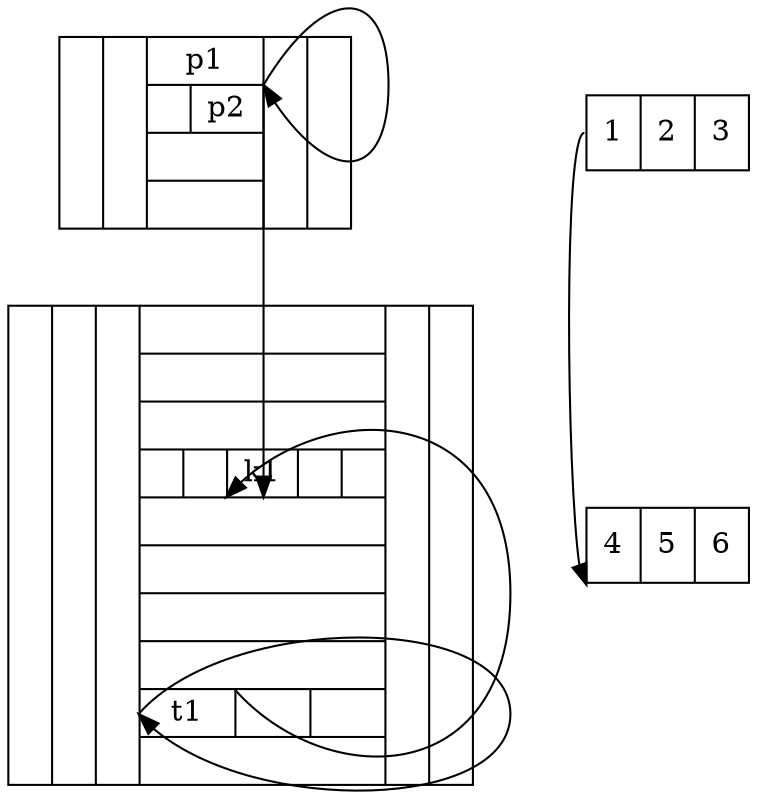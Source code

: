 digraph G {
node[shape=record]
a[label="||{<p1>p1|{|<p2>p2}||}||"]

a:p1:se->b:k1:s

b[label="|||{|||{||<k1>k1||}|||||{<t1>t1||}|}||"]

a:p1:se->a:p1:se
b:t1:w->b:t1:w
b:t1:ne->b:k1:sw

c[label="<1>1|<2>2|<3>3"]
d[label="<4>4|<5>5|<6>6"]
c->d[tailcell=1 tailport=w headcell=6 headport=sw]
}